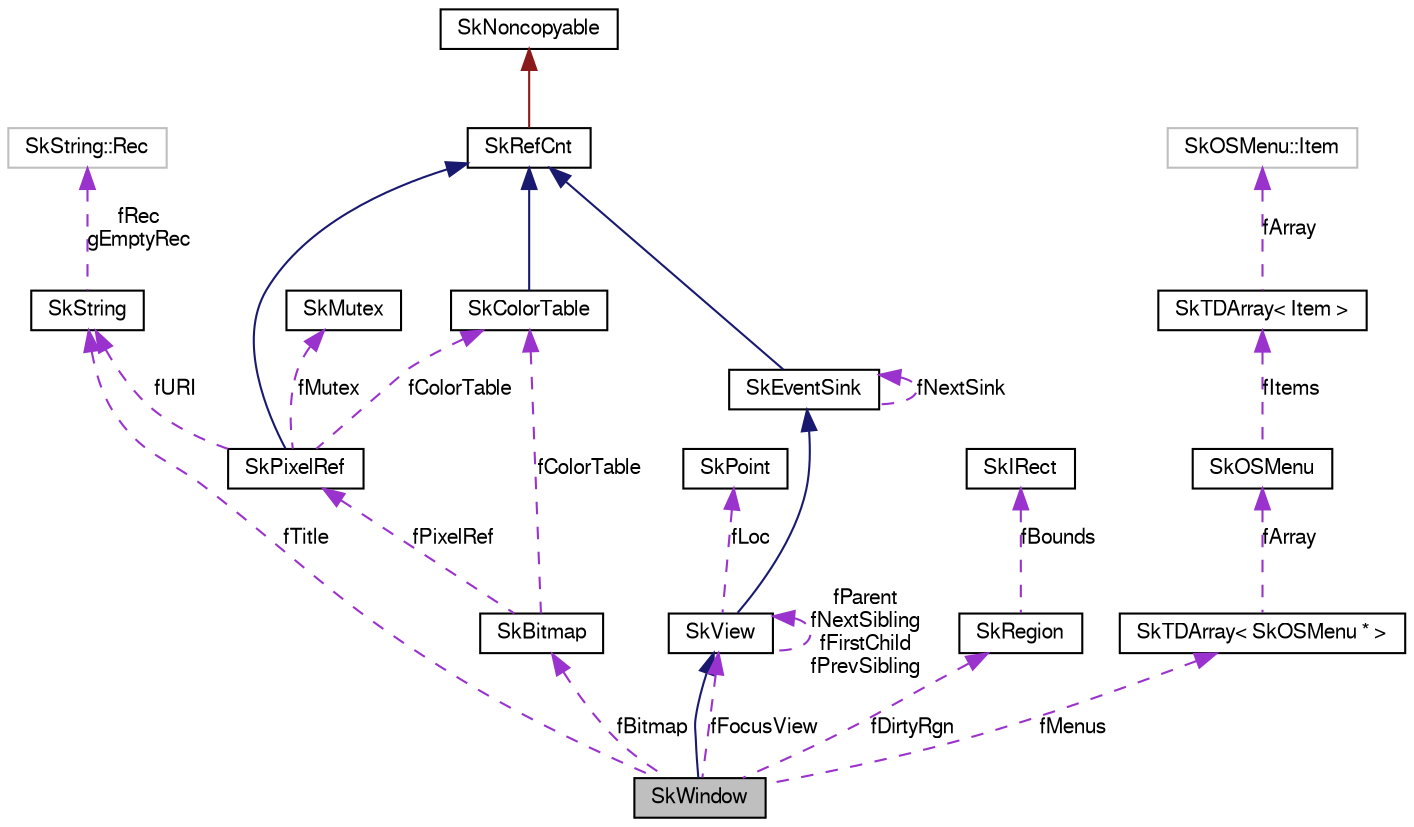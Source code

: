 digraph G
{
  edge [fontname="FreeSans",fontsize="10",labelfontname="FreeSans",labelfontsize="10"];
  node [fontname="FreeSans",fontsize="10",shape=record];
  Node1 [label="SkWindow",height=0.2,width=0.4,color="black", fillcolor="grey75", style="filled" fontcolor="black"];
  Node2 -> Node1 [dir=back,color="midnightblue",fontsize="10",style="solid",fontname="FreeSans"];
  Node2 [label="SkView",height=0.2,width=0.4,color="black", fillcolor="white", style="filled",URL="$class_sk_view.html"];
  Node3 -> Node2 [dir=back,color="midnightblue",fontsize="10",style="solid",fontname="FreeSans"];
  Node3 [label="SkEventSink",height=0.2,width=0.4,color="black", fillcolor="white", style="filled",URL="$class_sk_event_sink.html"];
  Node4 -> Node3 [dir=back,color="midnightblue",fontsize="10",style="solid",fontname="FreeSans"];
  Node4 [label="SkRefCnt",height=0.2,width=0.4,color="black", fillcolor="white", style="filled",URL="$class_sk_ref_cnt.html"];
  Node5 -> Node4 [dir=back,color="firebrick4",fontsize="10",style="solid",fontname="FreeSans"];
  Node5 [label="SkNoncopyable",height=0.2,width=0.4,color="black", fillcolor="white", style="filled",URL="$class_sk_noncopyable.html"];
  Node3 -> Node3 [dir=back,color="darkorchid3",fontsize="10",style="dashed",label="fNextSink",fontname="FreeSans"];
  Node2 -> Node2 [dir=back,color="darkorchid3",fontsize="10",style="dashed",label="fParent\nfNextSibling\nfFirstChild\nfPrevSibling",fontname="FreeSans"];
  Node6 -> Node2 [dir=back,color="darkorchid3",fontsize="10",style="dashed",label="fLoc",fontname="FreeSans"];
  Node6 [label="SkPoint",height=0.2,width=0.4,color="black", fillcolor="white", style="filled",URL="$struct_sk_point.html"];
  Node7 -> Node1 [dir=back,color="darkorchid3",fontsize="10",style="dashed",label="fDirtyRgn",fontname="FreeSans"];
  Node7 [label="SkRegion",height=0.2,width=0.4,color="black", fillcolor="white", style="filled",URL="$class_sk_region.html"];
  Node8 -> Node7 [dir=back,color="darkorchid3",fontsize="10",style="dashed",label="fBounds",fontname="FreeSans"];
  Node8 [label="SkIRect",height=0.2,width=0.4,color="black", fillcolor="white", style="filled",URL="$struct_sk_i_rect.html"];
  Node9 -> Node1 [dir=back,color="darkorchid3",fontsize="10",style="dashed",label="fBitmap",fontname="FreeSans"];
  Node9 [label="SkBitmap",height=0.2,width=0.4,color="black", fillcolor="white", style="filled",URL="$class_sk_bitmap.html"];
  Node10 -> Node9 [dir=back,color="darkorchid3",fontsize="10",style="dashed",label="fColorTable",fontname="FreeSans"];
  Node10 [label="SkColorTable",height=0.2,width=0.4,color="black", fillcolor="white", style="filled",URL="$class_sk_color_table.html"];
  Node4 -> Node10 [dir=back,color="midnightblue",fontsize="10",style="solid",fontname="FreeSans"];
  Node11 -> Node9 [dir=back,color="darkorchid3",fontsize="10",style="dashed",label="fPixelRef",fontname="FreeSans"];
  Node11 [label="SkPixelRef",height=0.2,width=0.4,color="black", fillcolor="white", style="filled",URL="$class_sk_pixel_ref.html"];
  Node4 -> Node11 [dir=back,color="midnightblue",fontsize="10",style="solid",fontname="FreeSans"];
  Node10 -> Node11 [dir=back,color="darkorchid3",fontsize="10",style="dashed",label="fColorTable",fontname="FreeSans"];
  Node12 -> Node11 [dir=back,color="darkorchid3",fontsize="10",style="dashed",label="fMutex",fontname="FreeSans"];
  Node12 [label="SkMutex",height=0.2,width=0.4,color="black", fillcolor="white", style="filled",URL="$class_sk_mutex.html"];
  Node13 -> Node11 [dir=back,color="darkorchid3",fontsize="10",style="dashed",label="fURI",fontname="FreeSans"];
  Node13 [label="SkString",height=0.2,width=0.4,color="black", fillcolor="white", style="filled",URL="$class_sk_string.html"];
  Node14 -> Node13 [dir=back,color="darkorchid3",fontsize="10",style="dashed",label="fRec\ngEmptyRec",fontname="FreeSans"];
  Node14 [label="SkString::Rec",height=0.2,width=0.4,color="grey75", fillcolor="white", style="filled"];
  Node15 -> Node1 [dir=back,color="darkorchid3",fontsize="10",style="dashed",label="fMenus",fontname="FreeSans"];
  Node15 [label="SkTDArray\< SkOSMenu * \>",height=0.2,width=0.4,color="black", fillcolor="white", style="filled",URL="$class_sk_t_d_array.html"];
  Node16 -> Node15 [dir=back,color="darkorchid3",fontsize="10",style="dashed",label="fArray",fontname="FreeSans"];
  Node16 [label="SkOSMenu",height=0.2,width=0.4,color="black", fillcolor="white", style="filled",URL="$class_sk_o_s_menu.html"];
  Node17 -> Node16 [dir=back,color="darkorchid3",fontsize="10",style="dashed",label="fItems",fontname="FreeSans"];
  Node17 [label="SkTDArray\< Item \>",height=0.2,width=0.4,color="black", fillcolor="white", style="filled",URL="$class_sk_t_d_array.html"];
  Node18 -> Node17 [dir=back,color="darkorchid3",fontsize="10",style="dashed",label="fArray",fontname="FreeSans"];
  Node18 [label="SkOSMenu::Item",height=0.2,width=0.4,color="grey75", fillcolor="white", style="filled"];
  Node2 -> Node1 [dir=back,color="darkorchid3",fontsize="10",style="dashed",label="fFocusView",fontname="FreeSans"];
  Node13 -> Node1 [dir=back,color="darkorchid3",fontsize="10",style="dashed",label="fTitle",fontname="FreeSans"];
}

